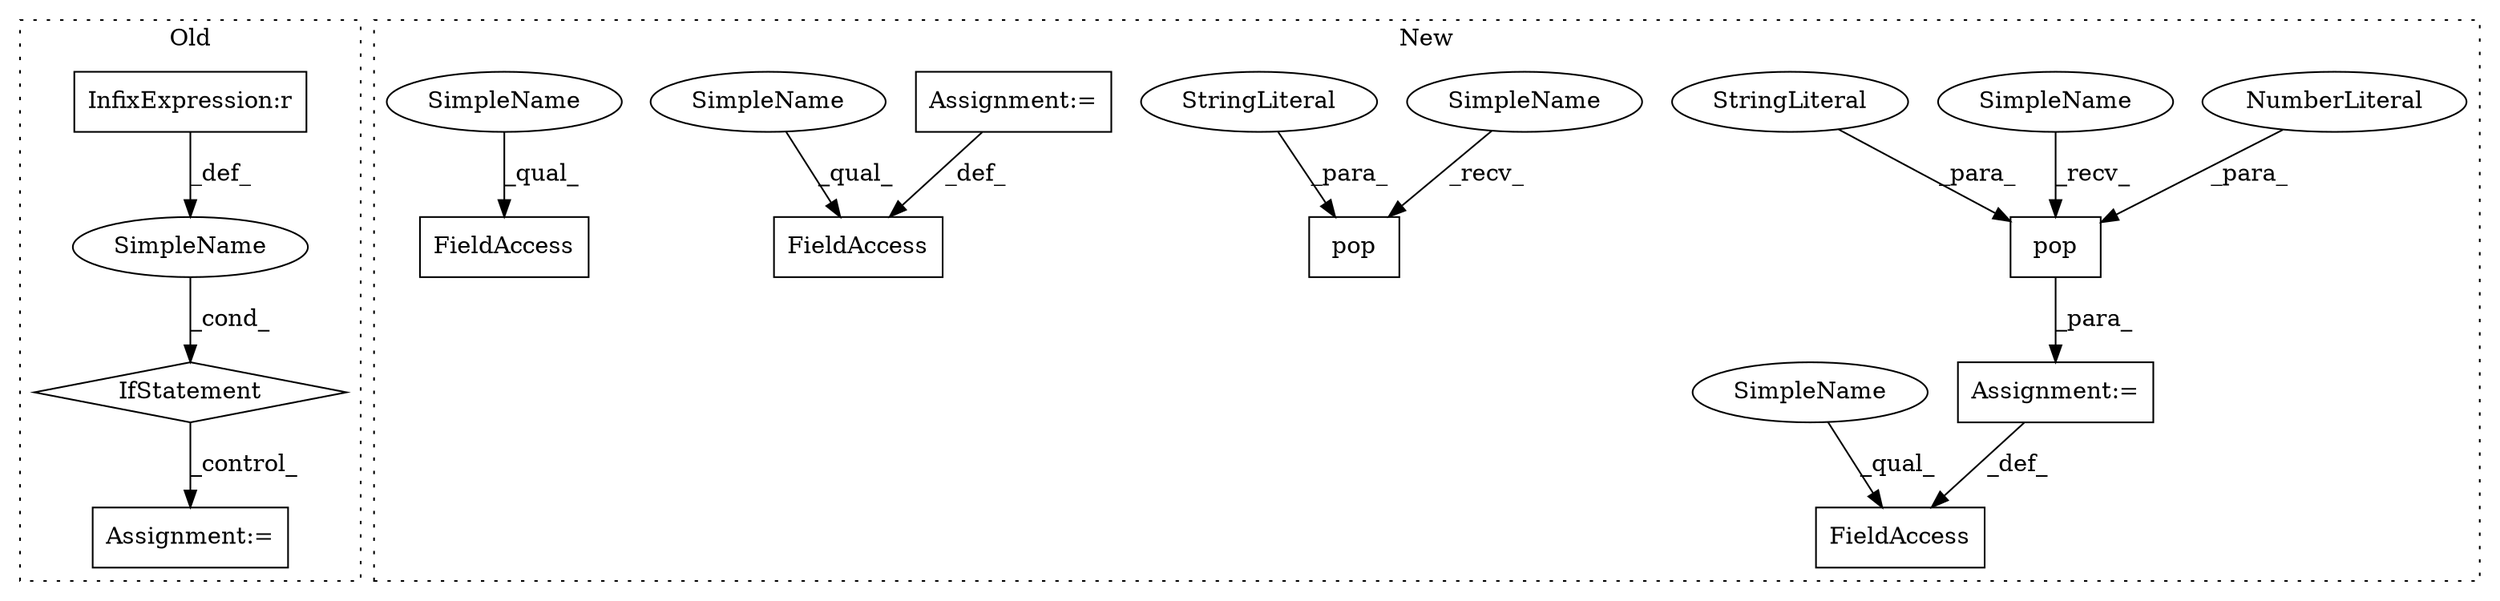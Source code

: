 digraph G {
subgraph cluster0 {
1 [label="IfStatement" a="25" s="7242,7261" l="4,2" shape="diamond"];
5 [label="Assignment:=" a="7" s="7278" l="1" shape="box"];
6 [label="SimpleName" a="42" s="" l="" shape="ellipse"];
7 [label="InfixExpression:r" a="27" s="7253" l="4" shape="box"];
label = "Old";
style="dotted";
}
subgraph cluster1 {
2 [label="pop" a="32" s="7633,7648" l="4,1" shape="box"];
3 [label="StringLiteral" a="45" s="7637" l="7" shape="ellipse"];
4 [label="Assignment:=" a="7" s="7625" l="1" shape="box"];
8 [label="FieldAccess" a="22" s="7607" l="18" shape="box"];
9 [label="NumberLiteral" a="34" s="7645" l="3" shape="ellipse"];
10 [label="pop" a="32" s="7793,7815" l="4,1" shape="box"];
11 [label="StringLiteral" a="45" s="7797" l="4" shape="ellipse"];
12 [label="FieldAccess" a="22" s="8088" l="13" shape="box"];
13 [label="FieldAccess" a="22" s="7655" l="14" shape="box"];
14 [label="Assignment:=" a="7" s="8101" l="1" shape="box"];
15 [label="SimpleName" a="42" s="7626" l="6" shape="ellipse"];
16 [label="SimpleName" a="42" s="7786" l="6" shape="ellipse"];
17 [label="SimpleName" a="42" s="7655" l="4" shape="ellipse"];
18 [label="SimpleName" a="42" s="7607" l="4" shape="ellipse"];
19 [label="SimpleName" a="42" s="8088" l="4" shape="ellipse"];
label = "New";
style="dotted";
}
1 -> 5 [label="_control_"];
2 -> 4 [label="_para_"];
3 -> 2 [label="_para_"];
4 -> 8 [label="_def_"];
6 -> 1 [label="_cond_"];
7 -> 6 [label="_def_"];
9 -> 2 [label="_para_"];
11 -> 10 [label="_para_"];
14 -> 12 [label="_def_"];
15 -> 2 [label="_recv_"];
16 -> 10 [label="_recv_"];
17 -> 13 [label="_qual_"];
18 -> 8 [label="_qual_"];
19 -> 12 [label="_qual_"];
}